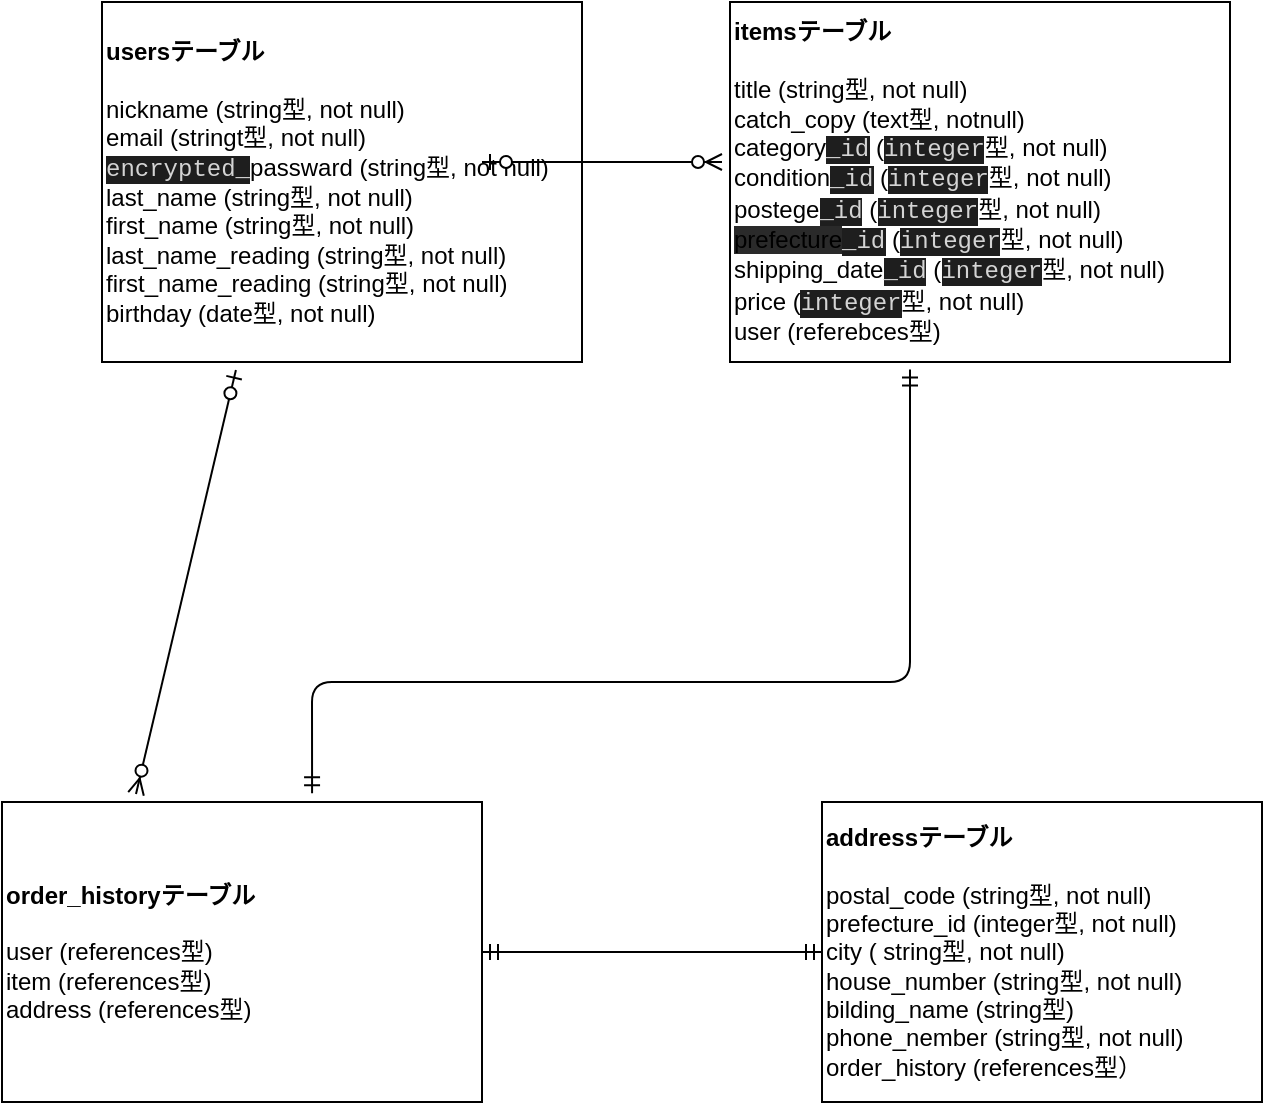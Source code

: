 <mxfile>
    <diagram id="8OkB926Qsozukz5QwoPt" name="ページ1">
        <mxGraphModel dx="714" dy="565" grid="1" gridSize="10" guides="1" tooltips="1" connect="1" arrows="1" fold="1" page="1" pageScale="1" pageWidth="827" pageHeight="1169" math="0" shadow="0">
            <root>
                <mxCell id="0"/>
                <mxCell id="1" parent="0"/>
                <mxCell id="2" value="&lt;b&gt;usersテーブル&lt;br&gt;&lt;/b&gt;&lt;br&gt;nickname (string型, not null)&lt;br&gt;email (stringt型, not null)&lt;br&gt;&lt;span style=&quot;background-color: rgb(30 , 30 , 30) ; color: rgb(212 , 212 , 212) ; font-family: &amp;#34;menlo&amp;#34; , &amp;#34;monaco&amp;#34; , &amp;#34;courier new&amp;#34; , monospace&quot;&gt;encrypted_&lt;/span&gt;passward (string型, not null)&lt;br&gt;last_name (string型, not null)&lt;br&gt;first_name (string型, not null)&lt;br&gt;last_name_reading (string型, not null)&lt;br&gt;first_name_reading (string型, not null)&lt;br&gt;&lt;div&gt;&lt;span&gt;birthday (date型, not null)&lt;/span&gt;&lt;/div&gt;" style="rounded=0;whiteSpace=wrap;html=1;align=left;" vertex="1" parent="1">
                    <mxGeometry x="100" y="40" width="240" height="180" as="geometry"/>
                </mxCell>
                <mxCell id="3" value="&lt;b&gt;itemsテーブル&lt;/b&gt;&lt;br&gt;&lt;br&gt;title (string型, not null)&lt;br&gt;catch_copy (text型, notnull)&lt;br&gt;category&lt;span style=&quot;background-color: rgb(30 , 30 , 30) ; color: rgb(212 , 212 , 212) ; font-family: &amp;#34;menlo&amp;#34; , &amp;#34;monaco&amp;#34; , &amp;#34;courier new&amp;#34; , monospace&quot;&gt;_id&lt;/span&gt;&amp;nbsp;(&lt;span style=&quot;background-color: rgb(30 , 30 , 30) ; color: rgb(212 , 212 , 212) ; font-family: &amp;#34;menlo&amp;#34; , &amp;#34;monaco&amp;#34; , &amp;#34;courier new&amp;#34; , monospace&quot;&gt;integer&lt;/span&gt;型, not null)&lt;br&gt;condition&lt;span style=&quot;background-color: rgb(30 , 30 , 30) ; color: rgb(212 , 212 , 212) ; font-family: &amp;#34;menlo&amp;#34; , &amp;#34;monaco&amp;#34; , &amp;#34;courier new&amp;#34; , monospace&quot;&gt;_id&lt;/span&gt;&amp;nbsp;(&lt;span style=&quot;background-color: rgb(30 , 30 , 30) ; color: rgb(212 , 212 , 212) ; font-family: &amp;#34;menlo&amp;#34; , &amp;#34;monaco&amp;#34; , &amp;#34;courier new&amp;#34; , monospace&quot;&gt;integer&lt;/span&gt;型, not null)&lt;br&gt;postege&lt;span style=&quot;background-color: rgb(30 , 30 , 30) ; color: rgb(212 , 212 , 212) ; font-family: &amp;#34;menlo&amp;#34; , &amp;#34;monaco&amp;#34; , &amp;#34;courier new&amp;#34; , monospace&quot;&gt;_id&lt;/span&gt;&amp;nbsp;(&lt;span style=&quot;background-color: rgb(30 , 30 , 30) ; color: rgb(212 , 212 , 212) ; font-family: &amp;#34;menlo&amp;#34; , &amp;#34;monaco&amp;#34; , &amp;#34;courier new&amp;#34; , monospace&quot;&gt;integer&lt;/span&gt;型, not null)&lt;br&gt;&lt;span style=&quot;background-color: rgb(42 , 42 , 42)&quot;&gt;prefecture&lt;/span&gt;&lt;span style=&quot;background-color: rgb(30 , 30 , 30) ; color: rgb(212 , 212 , 212) ; font-family: &amp;#34;menlo&amp;#34; , &amp;#34;monaco&amp;#34; , &amp;#34;courier new&amp;#34; , monospace&quot;&gt;_id&lt;/span&gt;&amp;nbsp;(&lt;span style=&quot;background-color: rgb(30 , 30 , 30) ; color: rgb(212 , 212 , 212) ; font-family: &amp;#34;menlo&amp;#34; , &amp;#34;monaco&amp;#34; , &amp;#34;courier new&amp;#34; , monospace&quot;&gt;integer&lt;/span&gt;型, not null)&lt;br&gt;shipping_date&lt;span style=&quot;background-color: rgb(30 , 30 , 30) ; color: rgb(212 , 212 , 212) ; font-family: &amp;#34;menlo&amp;#34; , &amp;#34;monaco&amp;#34; , &amp;#34;courier new&amp;#34; , monospace&quot;&gt;_id&lt;/span&gt;&amp;nbsp;(&lt;span style=&quot;background-color: rgb(30 , 30 , 30) ; color: rgb(212 , 212 , 212) ; font-family: &amp;#34;menlo&amp;#34; , &amp;#34;monaco&amp;#34; , &amp;#34;courier new&amp;#34; , monospace&quot;&gt;integer&lt;/span&gt;型, not null)&lt;br&gt;price (&lt;span style=&quot;background-color: rgb(30 , 30 , 30) ; color: rgb(212 , 212 , 212) ; font-family: &amp;#34;menlo&amp;#34; , &amp;#34;monaco&amp;#34; , &amp;#34;courier new&amp;#34; , monospace&quot;&gt;integer&lt;/span&gt;型, not null)&lt;br&gt;user (referebces型)" style="rounded=0;whiteSpace=wrap;html=1;align=left;" vertex="1" parent="1">
                    <mxGeometry x="414" y="40" width="250" height="180" as="geometry"/>
                </mxCell>
                <mxCell id="4" value="&lt;b&gt;order_historyテーブル&lt;/b&gt;&lt;br&gt;&lt;br&gt;user (references型)&lt;br&gt;item (references型)&lt;br&gt;address (references型)" style="rounded=0;whiteSpace=wrap;html=1;align=left;" vertex="1" parent="1">
                    <mxGeometry x="50" y="440" width="240" height="150" as="geometry"/>
                </mxCell>
                <mxCell id="6" value="&lt;b&gt;addressテーブル&lt;/b&gt;&lt;br&gt;&lt;br&gt;postal_code (string型, not null)&lt;br&gt;prefecture_id (integer型, not null)&lt;br&gt;city ( string型, not null)&lt;br&gt;house_number (string型, not null)&lt;br&gt;bilding_name (string型)&lt;br&gt;phone_nember (string型, not null)&lt;br&gt;order_history (references型）" style="rounded=0;whiteSpace=wrap;html=1;align=left;" vertex="1" parent="1">
                    <mxGeometry x="460" y="440" width="220" height="150" as="geometry"/>
                </mxCell>
                <mxCell id="7" value="" style="edgeStyle=entityRelationEdgeStyle;fontSize=12;html=1;endArrow=ERzeroToMany;startArrow=ERzeroToOne;" edge="1" parent="1">
                    <mxGeometry width="100" height="100" relative="1" as="geometry">
                        <mxPoint x="290" y="120" as="sourcePoint"/>
                        <mxPoint x="410" y="120" as="targetPoint"/>
                    </mxGeometry>
                </mxCell>
                <mxCell id="11" value="" style="edgeStyle=entityRelationEdgeStyle;fontSize=12;html=1;endArrow=ERmandOne;startArrow=ERmandOne;exitX=1;exitY=0.5;exitDx=0;exitDy=0;entryX=0;entryY=0.5;entryDx=0;entryDy=0;" edge="1" parent="1" source="4" target="6">
                    <mxGeometry width="100" height="100" relative="1" as="geometry">
                        <mxPoint x="320" y="420" as="sourcePoint"/>
                        <mxPoint x="420" y="320" as="targetPoint"/>
                    </mxGeometry>
                </mxCell>
                <mxCell id="13" value="" style="edgeStyle=orthogonalEdgeStyle;fontSize=12;html=1;endArrow=ERmandOne;startArrow=ERmandOne;exitX=0.646;exitY=-0.029;exitDx=0;exitDy=0;exitPerimeter=0;entryX=0.36;entryY=1.021;entryDx=0;entryDy=0;entryPerimeter=0;" edge="1" parent="1" source="4" target="3">
                    <mxGeometry width="100" height="100" relative="1" as="geometry">
                        <mxPoint x="320" y="420" as="sourcePoint"/>
                        <mxPoint x="470" y="180" as="targetPoint"/>
                        <Array as="points">
                            <mxPoint x="205" y="380"/>
                            <mxPoint x="504" y="380"/>
                        </Array>
                    </mxGeometry>
                </mxCell>
                <mxCell id="16" value="" style="fontSize=12;html=1;endArrow=ERzeroToMany;startArrow=ERzeroToOne;exitX=0.279;exitY=1.022;exitDx=0;exitDy=0;exitPerimeter=0;" edge="1" parent="1" source="2">
                    <mxGeometry width="100" height="100" relative="1" as="geometry">
                        <mxPoint x="190" y="350" as="sourcePoint"/>
                        <mxPoint x="117" y="436" as="targetPoint"/>
                    </mxGeometry>
                </mxCell>
            </root>
        </mxGraphModel>
    </diagram>
</mxfile>